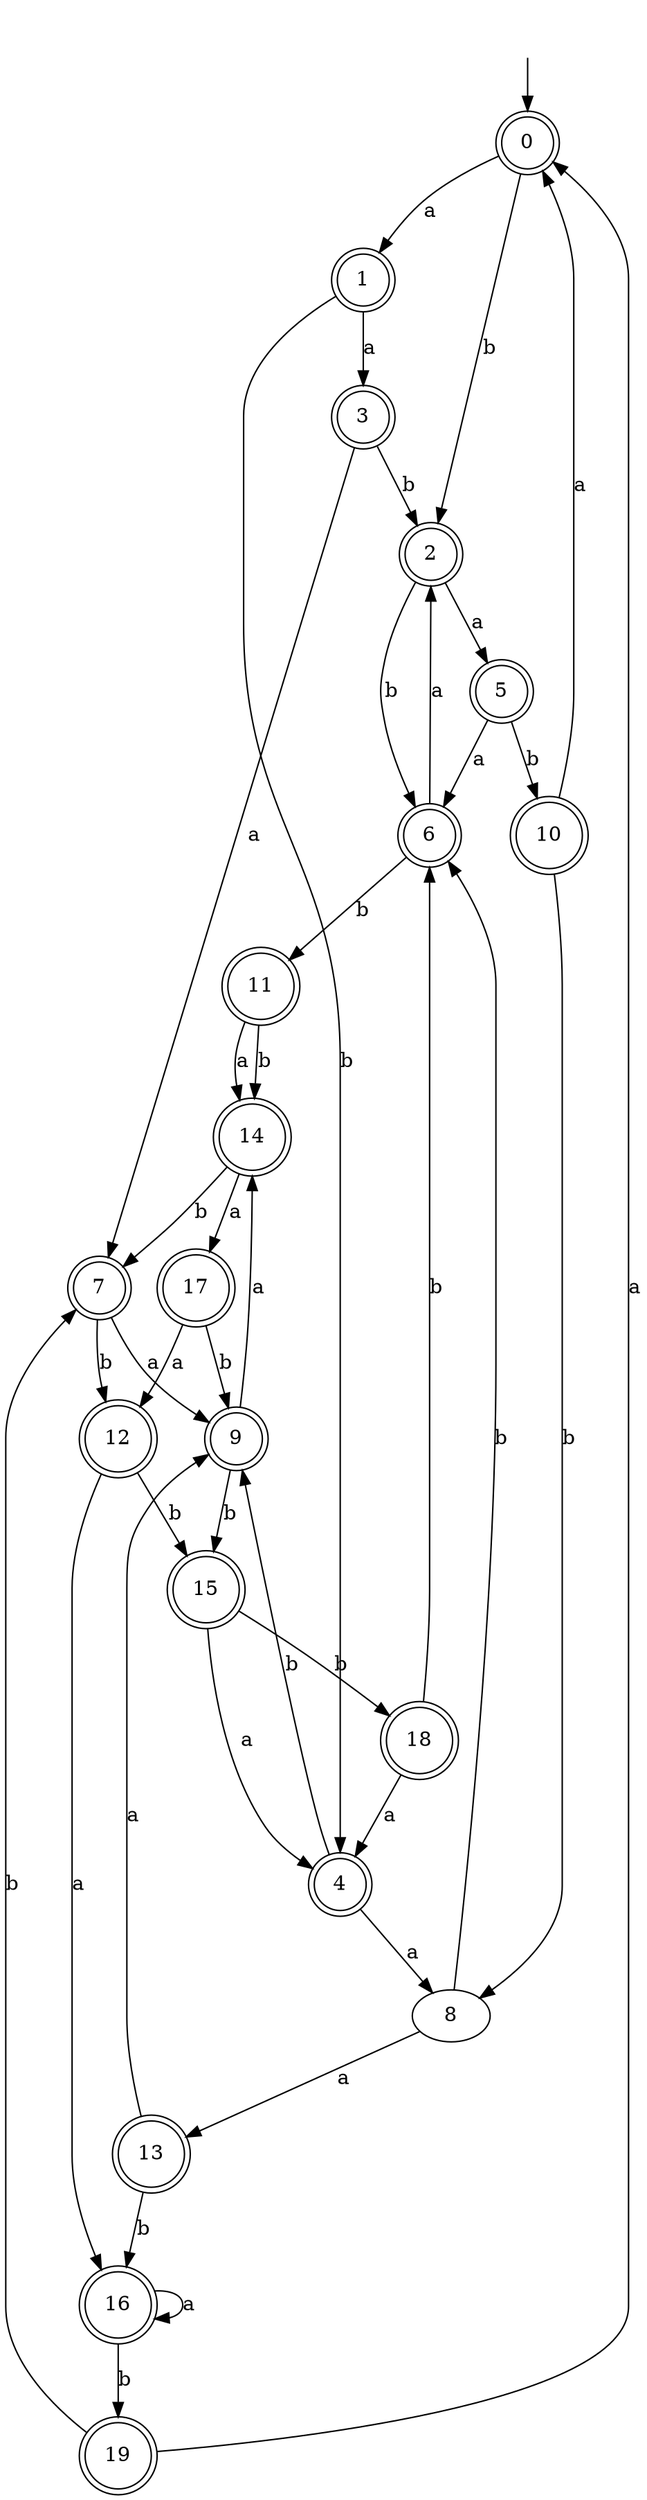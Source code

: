 digraph RandomDFA {
  __start0 [label="", shape=none];
  __start0 -> 0 [label=""];
  0 [shape=circle] [shape=doublecircle]
  0 -> 1 [label="a"]
  0 -> 2 [label="b"]
  1 [shape=doublecircle]
  1 -> 3 [label="a"]
  1 -> 4 [label="b"]
  2 [shape=doublecircle]
  2 -> 5 [label="a"]
  2 -> 6 [label="b"]
  3 [shape=doublecircle]
  3 -> 7 [label="a"]
  3 -> 2 [label="b"]
  4 [shape=doublecircle]
  4 -> 8 [label="a"]
  4 -> 9 [label="b"]
  5 [shape=doublecircle]
  5 -> 6 [label="a"]
  5 -> 10 [label="b"]
  6 [shape=doublecircle]
  6 -> 2 [label="a"]
  6 -> 11 [label="b"]
  7 [shape=doublecircle]
  7 -> 9 [label="a"]
  7 -> 12 [label="b"]
  8
  8 -> 13 [label="a"]
  8 -> 6 [label="b"]
  9 [shape=doublecircle]
  9 -> 14 [label="a"]
  9 -> 15 [label="b"]
  10 [shape=doublecircle]
  10 -> 0 [label="a"]
  10 -> 8 [label="b"]
  11 [shape=doublecircle]
  11 -> 14 [label="a"]
  11 -> 14 [label="b"]
  12 [shape=doublecircle]
  12 -> 16 [label="a"]
  12 -> 15 [label="b"]
  13 [shape=doublecircle]
  13 -> 9 [label="a"]
  13 -> 16 [label="b"]
  14 [shape=doublecircle]
  14 -> 17 [label="a"]
  14 -> 7 [label="b"]
  15 [shape=doublecircle]
  15 -> 4 [label="a"]
  15 -> 18 [label="b"]
  16 [shape=doublecircle]
  16 -> 16 [label="a"]
  16 -> 19 [label="b"]
  17 [shape=doublecircle]
  17 -> 12 [label="a"]
  17 -> 9 [label="b"]
  18 [shape=doublecircle]
  18 -> 4 [label="a"]
  18 -> 6 [label="b"]
  19 [shape=doublecircle]
  19 -> 0 [label="a"]
  19 -> 7 [label="b"]
}
